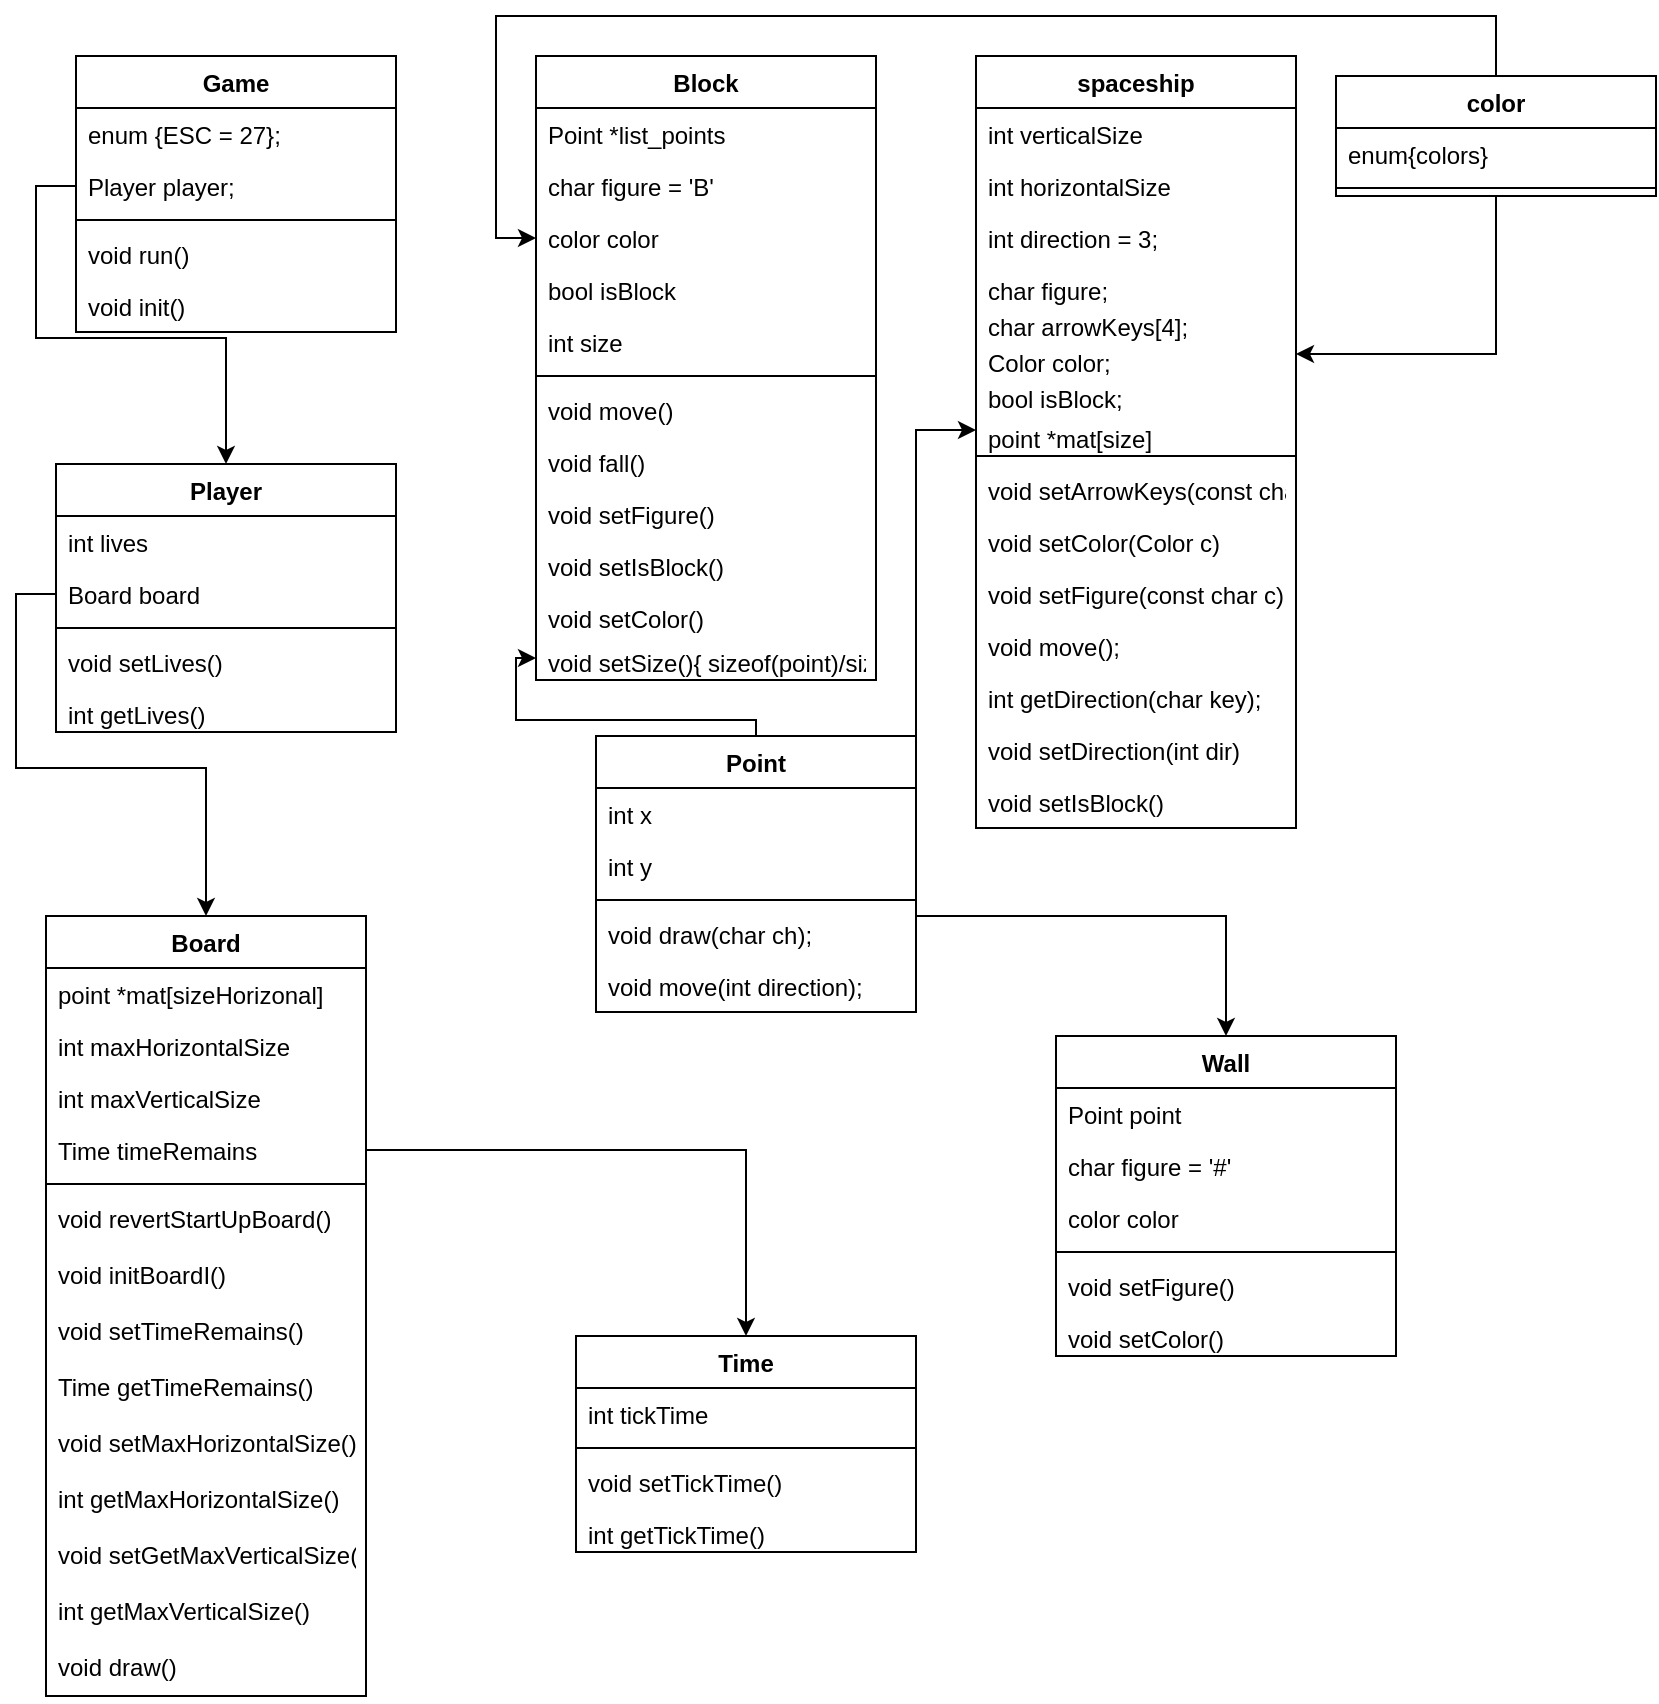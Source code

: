 <mxfile version="14.9.1" type="device"><diagram id="DJhmXPzA8lDThHN7qi4J" name="Page-1"><mxGraphModel dx="1084" dy="540" grid="1" gridSize="10" guides="1" tooltips="1" connect="1" arrows="1" fold="1" page="1" pageScale="1" pageWidth="850" pageHeight="1100" math="0" shadow="0"><root><mxCell id="0"/><mxCell id="1" parent="0"/><mxCell id="wnld1GB45Ghl0-1uUSJ4-1" value="Game" style="swimlane;fontStyle=1;align=center;verticalAlign=top;childLayout=stackLayout;horizontal=1;startSize=26;horizontalStack=0;resizeParent=1;resizeParentMax=0;resizeLast=0;collapsible=1;marginBottom=0;" vertex="1" parent="1"><mxGeometry x="50" y="40" width="160" height="138" as="geometry"/></mxCell><mxCell id="wnld1GB45Ghl0-1uUSJ4-2" value="&#9;enum {ESC = 27};&#10;" style="text;strokeColor=none;fillColor=none;align=left;verticalAlign=top;spacingLeft=4;spacingRight=4;overflow=hidden;rotatable=0;points=[[0,0.5],[1,0.5]];portConstraint=eastwest;" vertex="1" parent="wnld1GB45Ghl0-1uUSJ4-1"><mxGeometry y="26" width="160" height="26" as="geometry"/></mxCell><mxCell id="wnld1GB45Ghl0-1uUSJ4-6" value="&#9;Player player;&#10;" style="text;strokeColor=none;fillColor=none;align=left;verticalAlign=top;spacingLeft=4;spacingRight=4;overflow=hidden;rotatable=0;points=[[0,0.5],[1,0.5]];portConstraint=eastwest;" vertex="1" parent="wnld1GB45Ghl0-1uUSJ4-1"><mxGeometry y="52" width="160" height="26" as="geometry"/></mxCell><mxCell id="wnld1GB45Ghl0-1uUSJ4-3" value="" style="line;strokeWidth=1;fillColor=none;align=left;verticalAlign=middle;spacingTop=-1;spacingLeft=3;spacingRight=3;rotatable=0;labelPosition=right;points=[];portConstraint=eastwest;" vertex="1" parent="wnld1GB45Ghl0-1uUSJ4-1"><mxGeometry y="78" width="160" height="8" as="geometry"/></mxCell><mxCell id="wnld1GB45Ghl0-1uUSJ4-5" value="void run()" style="text;strokeColor=none;fillColor=none;align=left;verticalAlign=top;spacingLeft=4;spacingRight=4;overflow=hidden;rotatable=0;points=[[0,0.5],[1,0.5]];portConstraint=eastwest;" vertex="1" parent="wnld1GB45Ghl0-1uUSJ4-1"><mxGeometry y="86" width="160" height="26" as="geometry"/></mxCell><mxCell id="wnld1GB45Ghl0-1uUSJ4-4" value="void init()" style="text;strokeColor=none;fillColor=none;align=left;verticalAlign=top;spacingLeft=4;spacingRight=4;overflow=hidden;rotatable=0;points=[[0,0.5],[1,0.5]];portConstraint=eastwest;" vertex="1" parent="wnld1GB45Ghl0-1uUSJ4-1"><mxGeometry y="112" width="160" height="26" as="geometry"/></mxCell><mxCell id="wnld1GB45Ghl0-1uUSJ4-31" style="edgeStyle=orthogonalEdgeStyle;rounded=0;orthogonalLoop=1;jettySize=auto;html=1;entryX=0;entryY=0.5;entryDx=0;entryDy=0;" edge="1" parent="1" source="wnld1GB45Ghl0-1uUSJ4-7" target="wnld1GB45Ghl0-1uUSJ4-23"><mxGeometry relative="1" as="geometry"><Array as="points"><mxPoint x="470" y="227"/></Array></mxGeometry></mxCell><mxCell id="wnld1GB45Ghl0-1uUSJ4-74" style="edgeStyle=orthogonalEdgeStyle;rounded=0;orthogonalLoop=1;jettySize=auto;html=1;entryX=0;entryY=0.5;entryDx=0;entryDy=0;" edge="1" parent="1" source="wnld1GB45Ghl0-1uUSJ4-7" target="wnld1GB45Ghl0-1uUSJ4-73"><mxGeometry relative="1" as="geometry"><Array as="points"><mxPoint x="390" y="372"/><mxPoint x="270" y="372"/><mxPoint x="270" y="341"/></Array></mxGeometry></mxCell><mxCell id="wnld1GB45Ghl0-1uUSJ4-7" value="Point" style="swimlane;fontStyle=1;align=center;verticalAlign=top;childLayout=stackLayout;horizontal=1;startSize=26;horizontalStack=0;resizeParent=1;resizeParentMax=0;resizeLast=0;collapsible=1;marginBottom=0;" vertex="1" parent="1"><mxGeometry x="310" y="380" width="160" height="138" as="geometry"/></mxCell><mxCell id="wnld1GB45Ghl0-1uUSJ4-8" value="int x " style="text;strokeColor=none;fillColor=none;align=left;verticalAlign=top;spacingLeft=4;spacingRight=4;overflow=hidden;rotatable=0;points=[[0,0.5],[1,0.5]];portConstraint=eastwest;" vertex="1" parent="wnld1GB45Ghl0-1uUSJ4-7"><mxGeometry y="26" width="160" height="26" as="geometry"/></mxCell><mxCell id="wnld1GB45Ghl0-1uUSJ4-9" value="int y" style="text;strokeColor=none;fillColor=none;align=left;verticalAlign=top;spacingLeft=4;spacingRight=4;overflow=hidden;rotatable=0;points=[[0,0.5],[1,0.5]];portConstraint=eastwest;" vertex="1" parent="wnld1GB45Ghl0-1uUSJ4-7"><mxGeometry y="52" width="160" height="26" as="geometry"/></mxCell><mxCell id="wnld1GB45Ghl0-1uUSJ4-10" value="" style="line;strokeWidth=1;fillColor=none;align=left;verticalAlign=middle;spacingTop=-1;spacingLeft=3;spacingRight=3;rotatable=0;labelPosition=right;points=[];portConstraint=eastwest;" vertex="1" parent="wnld1GB45Ghl0-1uUSJ4-7"><mxGeometry y="78" width="160" height="8" as="geometry"/></mxCell><mxCell id="wnld1GB45Ghl0-1uUSJ4-11" value="&#9;void draw(char ch);&#10;" style="text;strokeColor=none;fillColor=none;align=left;verticalAlign=top;spacingLeft=4;spacingRight=4;overflow=hidden;rotatable=0;points=[[0,0.5],[1,0.5]];portConstraint=eastwest;" vertex="1" parent="wnld1GB45Ghl0-1uUSJ4-7"><mxGeometry y="86" width="160" height="26" as="geometry"/></mxCell><mxCell id="wnld1GB45Ghl0-1uUSJ4-12" value="&#9;void move(int direction);&#10;" style="text;strokeColor=none;fillColor=none;align=left;verticalAlign=top;spacingLeft=4;spacingRight=4;overflow=hidden;rotatable=0;points=[[0,0.5],[1,0.5]];portConstraint=eastwest;" vertex="1" parent="wnld1GB45Ghl0-1uUSJ4-7"><mxGeometry y="112" width="160" height="26" as="geometry"/></mxCell><mxCell id="wnld1GB45Ghl0-1uUSJ4-13" value="spaceship" style="swimlane;fontStyle=1;align=center;verticalAlign=top;childLayout=stackLayout;horizontal=1;startSize=26;horizontalStack=0;resizeParent=1;resizeParentMax=0;resizeLast=0;collapsible=1;marginBottom=0;" vertex="1" parent="1"><mxGeometry x="500" y="40" width="160" height="386" as="geometry"/></mxCell><mxCell id="wnld1GB45Ghl0-1uUSJ4-14" value="int verticalSize" style="text;strokeColor=none;fillColor=none;align=left;verticalAlign=top;spacingLeft=4;spacingRight=4;overflow=hidden;rotatable=0;points=[[0,0.5],[1,0.5]];portConstraint=eastwest;" vertex="1" parent="wnld1GB45Ghl0-1uUSJ4-13"><mxGeometry y="26" width="160" height="26" as="geometry"/></mxCell><mxCell id="wnld1GB45Ghl0-1uUSJ4-15" value="int horizontalSize" style="text;strokeColor=none;fillColor=none;align=left;verticalAlign=top;spacingLeft=4;spacingRight=4;overflow=hidden;rotatable=0;points=[[0,0.5],[1,0.5]];portConstraint=eastwest;" vertex="1" parent="wnld1GB45Ghl0-1uUSJ4-13"><mxGeometry y="52" width="160" height="26" as="geometry"/></mxCell><mxCell id="wnld1GB45Ghl0-1uUSJ4-19" value="&#9;int direction = 3; &#10;" style="text;strokeColor=none;fillColor=none;align=left;verticalAlign=top;spacingLeft=4;spacingRight=4;overflow=hidden;rotatable=0;points=[[0,0.5],[1,0.5]];portConstraint=eastwest;" vertex="1" parent="wnld1GB45Ghl0-1uUSJ4-13"><mxGeometry y="78" width="160" height="26" as="geometry"/></mxCell><mxCell id="wnld1GB45Ghl0-1uUSJ4-21" value="&#9;char figure;&#10;" style="text;strokeColor=none;fillColor=none;align=left;verticalAlign=top;spacingLeft=4;spacingRight=4;overflow=hidden;rotatable=0;points=[[0,0.5],[1,0.5]];portConstraint=eastwest;" vertex="1" parent="wnld1GB45Ghl0-1uUSJ4-13"><mxGeometry y="104" width="160" height="18" as="geometry"/></mxCell><mxCell id="wnld1GB45Ghl0-1uUSJ4-20" value="&#9;char arrowKeys[4];&#10;" style="text;strokeColor=none;fillColor=none;align=left;verticalAlign=top;spacingLeft=4;spacingRight=4;overflow=hidden;rotatable=0;points=[[0,0.5],[1,0.5]];portConstraint=eastwest;" vertex="1" parent="wnld1GB45Ghl0-1uUSJ4-13"><mxGeometry y="122" width="160" height="18" as="geometry"/></mxCell><mxCell id="wnld1GB45Ghl0-1uUSJ4-22" value="&#9;Color color;" style="text;strokeColor=none;fillColor=none;align=left;verticalAlign=top;spacingLeft=4;spacingRight=4;overflow=hidden;rotatable=0;points=[[0,0.5],[1,0.5]];portConstraint=eastwest;" vertex="1" parent="wnld1GB45Ghl0-1uUSJ4-13"><mxGeometry y="140" width="160" height="18" as="geometry"/></mxCell><mxCell id="wnld1GB45Ghl0-1uUSJ4-30" value="bool isBlock;" style="text;strokeColor=none;fillColor=none;align=left;verticalAlign=top;spacingLeft=4;spacingRight=4;overflow=hidden;rotatable=0;points=[[0,0.5],[1,0.5]];portConstraint=eastwest;" vertex="1" parent="wnld1GB45Ghl0-1uUSJ4-13"><mxGeometry y="158" width="160" height="20" as="geometry"/></mxCell><mxCell id="wnld1GB45Ghl0-1uUSJ4-23" value="point *mat[size]" style="text;strokeColor=none;fillColor=none;align=left;verticalAlign=top;spacingLeft=4;spacingRight=4;overflow=hidden;rotatable=0;points=[[0,0.5],[1,0.5]];portConstraint=eastwest;" vertex="1" parent="wnld1GB45Ghl0-1uUSJ4-13"><mxGeometry y="178" width="160" height="18" as="geometry"/></mxCell><mxCell id="wnld1GB45Ghl0-1uUSJ4-16" value="" style="line;strokeWidth=1;fillColor=none;align=left;verticalAlign=middle;spacingTop=-1;spacingLeft=3;spacingRight=3;rotatable=0;labelPosition=right;points=[];portConstraint=eastwest;" vertex="1" parent="wnld1GB45Ghl0-1uUSJ4-13"><mxGeometry y="196" width="160" height="8" as="geometry"/></mxCell><mxCell id="wnld1GB45Ghl0-1uUSJ4-17" value="void setArrowKeys(const char* keys) {" style="text;strokeColor=none;fillColor=none;align=left;verticalAlign=top;spacingLeft=4;spacingRight=4;overflow=hidden;rotatable=0;points=[[0,0.5],[1,0.5]];portConstraint=eastwest;" vertex="1" parent="wnld1GB45Ghl0-1uUSJ4-13"><mxGeometry y="204" width="160" height="26" as="geometry"/></mxCell><mxCell id="wnld1GB45Ghl0-1uUSJ4-18" value="&#9;void setColor(Color c)" style="text;strokeColor=none;fillColor=none;align=left;verticalAlign=top;spacingLeft=4;spacingRight=4;overflow=hidden;rotatable=0;points=[[0,0.5],[1,0.5]];portConstraint=eastwest;" vertex="1" parent="wnld1GB45Ghl0-1uUSJ4-13"><mxGeometry y="230" width="160" height="26" as="geometry"/></mxCell><mxCell id="wnld1GB45Ghl0-1uUSJ4-24" value="&#9;void setFigure(const char c) {&#10;" style="text;strokeColor=none;fillColor=none;align=left;verticalAlign=top;spacingLeft=4;spacingRight=4;overflow=hidden;rotatable=0;points=[[0,0.5],[1,0.5]];portConstraint=eastwest;" vertex="1" parent="wnld1GB45Ghl0-1uUSJ4-13"><mxGeometry y="256" width="160" height="26" as="geometry"/></mxCell><mxCell id="wnld1GB45Ghl0-1uUSJ4-25" value="&#9;void move();&#10;" style="text;strokeColor=none;fillColor=none;align=left;verticalAlign=top;spacingLeft=4;spacingRight=4;overflow=hidden;rotatable=0;points=[[0,0.5],[1,0.5]];portConstraint=eastwest;" vertex="1" parent="wnld1GB45Ghl0-1uUSJ4-13"><mxGeometry y="282" width="160" height="26" as="geometry"/></mxCell><mxCell id="wnld1GB45Ghl0-1uUSJ4-27" value="&#9;int getDirection(char key);&#10;" style="text;strokeColor=none;fillColor=none;align=left;verticalAlign=top;spacingLeft=4;spacingRight=4;overflow=hidden;rotatable=0;points=[[0,0.5],[1,0.5]];portConstraint=eastwest;" vertex="1" parent="wnld1GB45Ghl0-1uUSJ4-13"><mxGeometry y="308" width="160" height="26" as="geometry"/></mxCell><mxCell id="wnld1GB45Ghl0-1uUSJ4-29" value="&#9;void setDirection(int dir)" style="text;strokeColor=none;fillColor=none;align=left;verticalAlign=top;spacingLeft=4;spacingRight=4;overflow=hidden;rotatable=0;points=[[0,0.5],[1,0.5]];portConstraint=eastwest;" vertex="1" parent="wnld1GB45Ghl0-1uUSJ4-13"><mxGeometry y="334" width="160" height="26" as="geometry"/></mxCell><mxCell id="wnld1GB45Ghl0-1uUSJ4-70" value="void setIsBlock()" style="text;strokeColor=none;fillColor=none;align=left;verticalAlign=top;spacingLeft=4;spacingRight=4;overflow=hidden;rotatable=0;points=[[0,0.5],[1,0.5]];portConstraint=eastwest;" vertex="1" parent="wnld1GB45Ghl0-1uUSJ4-13"><mxGeometry y="360" width="160" height="26" as="geometry"/></mxCell><mxCell id="wnld1GB45Ghl0-1uUSJ4-38" style="edgeStyle=orthogonalEdgeStyle;rounded=0;orthogonalLoop=1;jettySize=auto;html=1;" edge="1" parent="1" source="wnld1GB45Ghl0-1uUSJ4-32" target="wnld1GB45Ghl0-1uUSJ4-22"><mxGeometry relative="1" as="geometry"/></mxCell><mxCell id="wnld1GB45Ghl0-1uUSJ4-62" style="edgeStyle=orthogonalEdgeStyle;rounded=0;orthogonalLoop=1;jettySize=auto;html=1;entryX=0;entryY=0.5;entryDx=0;entryDy=0;" edge="1" parent="1" source="wnld1GB45Ghl0-1uUSJ4-32" target="wnld1GB45Ghl0-1uUSJ4-61"><mxGeometry relative="1" as="geometry"><Array as="points"><mxPoint x="760" y="20"/><mxPoint x="260" y="20"/><mxPoint x="260" y="131"/></Array></mxGeometry></mxCell><mxCell id="wnld1GB45Ghl0-1uUSJ4-32" value="color" style="swimlane;fontStyle=1;align=center;verticalAlign=top;childLayout=stackLayout;horizontal=1;startSize=26;horizontalStack=0;resizeParent=1;resizeParentMax=0;resizeLast=0;collapsible=1;marginBottom=0;" vertex="1" parent="1"><mxGeometry x="680" y="50" width="160" height="60" as="geometry"/></mxCell><mxCell id="wnld1GB45Ghl0-1uUSJ4-33" value="enum{colors}" style="text;strokeColor=none;fillColor=none;align=left;verticalAlign=top;spacingLeft=4;spacingRight=4;overflow=hidden;rotatable=0;points=[[0,0.5],[1,0.5]];portConstraint=eastwest;" vertex="1" parent="wnld1GB45Ghl0-1uUSJ4-32"><mxGeometry y="26" width="160" height="26" as="geometry"/></mxCell><mxCell id="wnld1GB45Ghl0-1uUSJ4-35" value="" style="line;strokeWidth=1;fillColor=none;align=left;verticalAlign=middle;spacingTop=-1;spacingLeft=3;spacingRight=3;rotatable=0;labelPosition=right;points=[];portConstraint=eastwest;" vertex="1" parent="wnld1GB45Ghl0-1uUSJ4-32"><mxGeometry y="52" width="160" height="8" as="geometry"/></mxCell><mxCell id="wnld1GB45Ghl0-1uUSJ4-39" value="Board" style="swimlane;fontStyle=1;align=center;verticalAlign=top;childLayout=stackLayout;horizontal=1;startSize=26;horizontalStack=0;resizeParent=1;resizeParentMax=0;resizeLast=0;collapsible=1;marginBottom=0;" vertex="1" parent="1"><mxGeometry x="35" y="470" width="160" height="390" as="geometry"/></mxCell><mxCell id="wnld1GB45Ghl0-1uUSJ4-40" value="point *mat[sizeHorizonal] " style="text;strokeColor=none;fillColor=none;align=left;verticalAlign=top;spacingLeft=4;spacingRight=4;overflow=hidden;rotatable=0;points=[[0,0.5],[1,0.5]];portConstraint=eastwest;" vertex="1" parent="wnld1GB45Ghl0-1uUSJ4-39"><mxGeometry y="26" width="160" height="26" as="geometry"/></mxCell><mxCell id="wnld1GB45Ghl0-1uUSJ4-50" value="int maxHorizontalSize" style="text;strokeColor=none;fillColor=none;align=left;verticalAlign=top;spacingLeft=4;spacingRight=4;overflow=hidden;rotatable=0;points=[[0,0.5],[1,0.5]];portConstraint=eastwest;" vertex="1" parent="wnld1GB45Ghl0-1uUSJ4-39"><mxGeometry y="52" width="160" height="26" as="geometry"/></mxCell><mxCell id="wnld1GB45Ghl0-1uUSJ4-52" value="int maxVerticalSize" style="text;strokeColor=none;fillColor=none;align=left;verticalAlign=top;spacingLeft=4;spacingRight=4;overflow=hidden;rotatable=0;points=[[0,0.5],[1,0.5]];portConstraint=eastwest;" vertex="1" parent="wnld1GB45Ghl0-1uUSJ4-39"><mxGeometry y="78" width="160" height="26" as="geometry"/></mxCell><mxCell id="wnld1GB45Ghl0-1uUSJ4-154" value="Time timeRemains" style="text;strokeColor=none;fillColor=none;align=left;verticalAlign=top;spacingLeft=4;spacingRight=4;overflow=hidden;rotatable=0;points=[[0,0.5],[1,0.5]];portConstraint=eastwest;" vertex="1" parent="wnld1GB45Ghl0-1uUSJ4-39"><mxGeometry y="104" width="160" height="26" as="geometry"/></mxCell><mxCell id="wnld1GB45Ghl0-1uUSJ4-42" value="" style="line;strokeWidth=1;fillColor=none;align=left;verticalAlign=middle;spacingTop=-1;spacingLeft=3;spacingRight=3;rotatable=0;labelPosition=right;points=[];portConstraint=eastwest;" vertex="1" parent="wnld1GB45Ghl0-1uUSJ4-39"><mxGeometry y="130" width="160" height="8" as="geometry"/></mxCell><mxCell id="wnld1GB45Ghl0-1uUSJ4-51" value="void revertStartUpBoard()" style="text;strokeColor=none;fillColor=none;align=left;verticalAlign=top;spacingLeft=4;spacingRight=4;overflow=hidden;rotatable=0;points=[[0,0.5],[1,0.5]];portConstraint=eastwest;" vertex="1" parent="wnld1GB45Ghl0-1uUSJ4-39"><mxGeometry y="138" width="160" height="28" as="geometry"/></mxCell><mxCell id="wnld1GB45Ghl0-1uUSJ4-54" value="void initBoardI()" style="text;strokeColor=none;fillColor=none;align=left;verticalAlign=top;spacingLeft=4;spacingRight=4;overflow=hidden;rotatable=0;points=[[0,0.5],[1,0.5]];portConstraint=eastwest;" vertex="1" parent="wnld1GB45Ghl0-1uUSJ4-39"><mxGeometry y="166" width="160" height="28" as="geometry"/></mxCell><mxCell id="wnld1GB45Ghl0-1uUSJ4-155" value="void setTimeRemains()" style="text;strokeColor=none;fillColor=none;align=left;verticalAlign=top;spacingLeft=4;spacingRight=4;overflow=hidden;rotatable=0;points=[[0,0.5],[1,0.5]];portConstraint=eastwest;" vertex="1" parent="wnld1GB45Ghl0-1uUSJ4-39"><mxGeometry y="194" width="160" height="28" as="geometry"/></mxCell><mxCell id="wnld1GB45Ghl0-1uUSJ4-156" value="Time getTimeRemains()" style="text;strokeColor=none;fillColor=none;align=left;verticalAlign=top;spacingLeft=4;spacingRight=4;overflow=hidden;rotatable=0;points=[[0,0.5],[1,0.5]];portConstraint=eastwest;" vertex="1" parent="wnld1GB45Ghl0-1uUSJ4-39"><mxGeometry y="222" width="160" height="28" as="geometry"/></mxCell><mxCell id="wnld1GB45Ghl0-1uUSJ4-157" value="void setMaxHorizontalSize()" style="text;strokeColor=none;fillColor=none;align=left;verticalAlign=top;spacingLeft=4;spacingRight=4;overflow=hidden;rotatable=0;points=[[0,0.5],[1,0.5]];portConstraint=eastwest;" vertex="1" parent="wnld1GB45Ghl0-1uUSJ4-39"><mxGeometry y="250" width="160" height="28" as="geometry"/></mxCell><mxCell id="wnld1GB45Ghl0-1uUSJ4-159" value="int getMaxHorizontalSize()" style="text;strokeColor=none;fillColor=none;align=left;verticalAlign=top;spacingLeft=4;spacingRight=4;overflow=hidden;rotatable=0;points=[[0,0.5],[1,0.5]];portConstraint=eastwest;" vertex="1" parent="wnld1GB45Ghl0-1uUSJ4-39"><mxGeometry y="278" width="160" height="28" as="geometry"/></mxCell><mxCell id="wnld1GB45Ghl0-1uUSJ4-160" value="void setGetMaxVerticalSize()" style="text;strokeColor=none;fillColor=none;align=left;verticalAlign=top;spacingLeft=4;spacingRight=4;overflow=hidden;rotatable=0;points=[[0,0.5],[1,0.5]];portConstraint=eastwest;" vertex="1" parent="wnld1GB45Ghl0-1uUSJ4-39"><mxGeometry y="306" width="160" height="28" as="geometry"/></mxCell><mxCell id="wnld1GB45Ghl0-1uUSJ4-158" value="int getMaxVerticalSize()" style="text;strokeColor=none;fillColor=none;align=left;verticalAlign=top;spacingLeft=4;spacingRight=4;overflow=hidden;rotatable=0;points=[[0,0.5],[1,0.5]];portConstraint=eastwest;" vertex="1" parent="wnld1GB45Ghl0-1uUSJ4-39"><mxGeometry y="334" width="160" height="28" as="geometry"/></mxCell><mxCell id="wnld1GB45Ghl0-1uUSJ4-53" value="void draw()" style="text;strokeColor=none;fillColor=none;align=left;verticalAlign=top;spacingLeft=4;spacingRight=4;overflow=hidden;rotatable=0;points=[[0,0.5],[1,0.5]];portConstraint=eastwest;" vertex="1" parent="wnld1GB45Ghl0-1uUSJ4-39"><mxGeometry y="362" width="160" height="28" as="geometry"/></mxCell><mxCell id="wnld1GB45Ghl0-1uUSJ4-55" value="Block" style="swimlane;fontStyle=1;align=center;verticalAlign=top;childLayout=stackLayout;horizontal=1;startSize=26;horizontalStack=0;resizeParent=1;resizeParentMax=0;resizeLast=0;collapsible=1;marginBottom=0;" vertex="1" parent="1"><mxGeometry x="280" y="40" width="170" height="312" as="geometry"/></mxCell><mxCell id="wnld1GB45Ghl0-1uUSJ4-56" value="Point *list_points " style="text;strokeColor=none;fillColor=none;align=left;verticalAlign=top;spacingLeft=4;spacingRight=4;overflow=hidden;rotatable=0;points=[[0,0.5],[1,0.5]];portConstraint=eastwest;" vertex="1" parent="wnld1GB45Ghl0-1uUSJ4-55"><mxGeometry y="26" width="170" height="26" as="geometry"/></mxCell><mxCell id="wnld1GB45Ghl0-1uUSJ4-57" value="char figure = 'B'" style="text;strokeColor=none;fillColor=none;align=left;verticalAlign=top;spacingLeft=4;spacingRight=4;overflow=hidden;rotatable=0;points=[[0,0.5],[1,0.5]];portConstraint=eastwest;" vertex="1" parent="wnld1GB45Ghl0-1uUSJ4-55"><mxGeometry y="52" width="170" height="26" as="geometry"/></mxCell><mxCell id="wnld1GB45Ghl0-1uUSJ4-61" value="color color" style="text;strokeColor=none;fillColor=none;align=left;verticalAlign=top;spacingLeft=4;spacingRight=4;overflow=hidden;rotatable=0;points=[[0,0.5],[1,0.5]];portConstraint=eastwest;" vertex="1" parent="wnld1GB45Ghl0-1uUSJ4-55"><mxGeometry y="78" width="170" height="26" as="geometry"/></mxCell><mxCell id="wnld1GB45Ghl0-1uUSJ4-63" value="bool isBlock" style="text;strokeColor=none;fillColor=none;align=left;verticalAlign=top;spacingLeft=4;spacingRight=4;overflow=hidden;rotatable=0;points=[[0,0.5],[1,0.5]];portConstraint=eastwest;" vertex="1" parent="wnld1GB45Ghl0-1uUSJ4-55"><mxGeometry y="104" width="170" height="26" as="geometry"/></mxCell><mxCell id="wnld1GB45Ghl0-1uUSJ4-71" value="int size" style="text;strokeColor=none;fillColor=none;align=left;verticalAlign=top;spacingLeft=4;spacingRight=4;overflow=hidden;rotatable=0;points=[[0,0.5],[1,0.5]];portConstraint=eastwest;" vertex="1" parent="wnld1GB45Ghl0-1uUSJ4-55"><mxGeometry y="130" width="170" height="26" as="geometry"/></mxCell><mxCell id="wnld1GB45Ghl0-1uUSJ4-58" value="" style="line;strokeWidth=1;fillColor=none;align=left;verticalAlign=middle;spacingTop=-1;spacingLeft=3;spacingRight=3;rotatable=0;labelPosition=right;points=[];portConstraint=eastwest;" vertex="1" parent="wnld1GB45Ghl0-1uUSJ4-55"><mxGeometry y="156" width="170" height="8" as="geometry"/></mxCell><mxCell id="wnld1GB45Ghl0-1uUSJ4-59" value="void move()" style="text;strokeColor=none;fillColor=none;align=left;verticalAlign=top;spacingLeft=4;spacingRight=4;overflow=hidden;rotatable=0;points=[[0,0.5],[1,0.5]];portConstraint=eastwest;" vertex="1" parent="wnld1GB45Ghl0-1uUSJ4-55"><mxGeometry y="164" width="170" height="26" as="geometry"/></mxCell><mxCell id="wnld1GB45Ghl0-1uUSJ4-65" value="void fall()" style="text;strokeColor=none;fillColor=none;align=left;verticalAlign=top;spacingLeft=4;spacingRight=4;overflow=hidden;rotatable=0;points=[[0,0.5],[1,0.5]];portConstraint=eastwest;" vertex="1" parent="wnld1GB45Ghl0-1uUSJ4-55"><mxGeometry y="190" width="170" height="26" as="geometry"/></mxCell><mxCell id="wnld1GB45Ghl0-1uUSJ4-67" value="void setFigure()" style="text;strokeColor=none;fillColor=none;align=left;verticalAlign=top;spacingLeft=4;spacingRight=4;overflow=hidden;rotatable=0;points=[[0,0.5],[1,0.5]];portConstraint=eastwest;" vertex="1" parent="wnld1GB45Ghl0-1uUSJ4-55"><mxGeometry y="216" width="170" height="26" as="geometry"/></mxCell><mxCell id="wnld1GB45Ghl0-1uUSJ4-68" value="void setIsBlock()" style="text;strokeColor=none;fillColor=none;align=left;verticalAlign=top;spacingLeft=4;spacingRight=4;overflow=hidden;rotatable=0;points=[[0,0.5],[1,0.5]];portConstraint=eastwest;" vertex="1" parent="wnld1GB45Ghl0-1uUSJ4-55"><mxGeometry y="242" width="170" height="26" as="geometry"/></mxCell><mxCell id="wnld1GB45Ghl0-1uUSJ4-69" value="void setColor()" style="text;strokeColor=none;fillColor=none;align=left;verticalAlign=top;spacingLeft=4;spacingRight=4;overflow=hidden;rotatable=0;points=[[0,0.5],[1,0.5]];portConstraint=eastwest;" vertex="1" parent="wnld1GB45Ghl0-1uUSJ4-55"><mxGeometry y="268" width="170" height="22" as="geometry"/></mxCell><mxCell id="wnld1GB45Ghl0-1uUSJ4-73" value="void setSize(){ sizeof(point)/sizeof(list_points[0]);}" style="text;strokeColor=none;fillColor=none;align=left;verticalAlign=top;spacingLeft=4;spacingRight=4;overflow=hidden;rotatable=0;points=[[0,0.5],[1,0.5]];portConstraint=eastwest;" vertex="1" parent="wnld1GB45Ghl0-1uUSJ4-55"><mxGeometry y="290" width="170" height="22" as="geometry"/></mxCell><mxCell id="wnld1GB45Ghl0-1uUSJ4-81" value="Wall" style="swimlane;fontStyle=1;align=center;verticalAlign=top;childLayout=stackLayout;horizontal=1;startSize=26;horizontalStack=0;resizeParent=1;resizeParentMax=0;resizeLast=0;collapsible=1;marginBottom=0;" vertex="1" parent="1"><mxGeometry x="540" y="530" width="170" height="160" as="geometry"/></mxCell><mxCell id="wnld1GB45Ghl0-1uUSJ4-82" value="Point point" style="text;strokeColor=none;fillColor=none;align=left;verticalAlign=top;spacingLeft=4;spacingRight=4;overflow=hidden;rotatable=0;points=[[0,0.5],[1,0.5]];portConstraint=eastwest;" vertex="1" parent="wnld1GB45Ghl0-1uUSJ4-81"><mxGeometry y="26" width="170" height="26" as="geometry"/></mxCell><mxCell id="wnld1GB45Ghl0-1uUSJ4-83" value="char figure = '#'" style="text;strokeColor=none;fillColor=none;align=left;verticalAlign=top;spacingLeft=4;spacingRight=4;overflow=hidden;rotatable=0;points=[[0,0.5],[1,0.5]];portConstraint=eastwest;" vertex="1" parent="wnld1GB45Ghl0-1uUSJ4-81"><mxGeometry y="52" width="170" height="26" as="geometry"/></mxCell><mxCell id="wnld1GB45Ghl0-1uUSJ4-84" value="color color" style="text;strokeColor=none;fillColor=none;align=left;verticalAlign=top;spacingLeft=4;spacingRight=4;overflow=hidden;rotatable=0;points=[[0,0.5],[1,0.5]];portConstraint=eastwest;" vertex="1" parent="wnld1GB45Ghl0-1uUSJ4-81"><mxGeometry y="78" width="170" height="26" as="geometry"/></mxCell><mxCell id="wnld1GB45Ghl0-1uUSJ4-87" value="" style="line;strokeWidth=1;fillColor=none;align=left;verticalAlign=middle;spacingTop=-1;spacingLeft=3;spacingRight=3;rotatable=0;labelPosition=right;points=[];portConstraint=eastwest;" vertex="1" parent="wnld1GB45Ghl0-1uUSJ4-81"><mxGeometry y="104" width="170" height="8" as="geometry"/></mxCell><mxCell id="wnld1GB45Ghl0-1uUSJ4-90" value="void setFigure()" style="text;strokeColor=none;fillColor=none;align=left;verticalAlign=top;spacingLeft=4;spacingRight=4;overflow=hidden;rotatable=0;points=[[0,0.5],[1,0.5]];portConstraint=eastwest;" vertex="1" parent="wnld1GB45Ghl0-1uUSJ4-81"><mxGeometry y="112" width="170" height="26" as="geometry"/></mxCell><mxCell id="wnld1GB45Ghl0-1uUSJ4-92" value="void setColor()" style="text;strokeColor=none;fillColor=none;align=left;verticalAlign=top;spacingLeft=4;spacingRight=4;overflow=hidden;rotatable=0;points=[[0,0.5],[1,0.5]];portConstraint=eastwest;" vertex="1" parent="wnld1GB45Ghl0-1uUSJ4-81"><mxGeometry y="138" width="170" height="22" as="geometry"/></mxCell><mxCell id="wnld1GB45Ghl0-1uUSJ4-128" value="Player" style="swimlane;fontStyle=1;align=center;verticalAlign=top;childLayout=stackLayout;horizontal=1;startSize=26;horizontalStack=0;resizeParent=1;resizeParentMax=0;resizeLast=0;collapsible=1;marginBottom=0;" vertex="1" parent="1"><mxGeometry x="40" y="244" width="170" height="134" as="geometry"/></mxCell><mxCell id="wnld1GB45Ghl0-1uUSJ4-129" value="int lives" style="text;strokeColor=none;fillColor=none;align=left;verticalAlign=top;spacingLeft=4;spacingRight=4;overflow=hidden;rotatable=0;points=[[0,0.5],[1,0.5]];portConstraint=eastwest;" vertex="1" parent="wnld1GB45Ghl0-1uUSJ4-128"><mxGeometry y="26" width="170" height="26" as="geometry"/></mxCell><mxCell id="wnld1GB45Ghl0-1uUSJ4-145" value="Board board" style="text;strokeColor=none;fillColor=none;align=left;verticalAlign=top;spacingLeft=4;spacingRight=4;overflow=hidden;rotatable=0;points=[[0,0.5],[1,0.5]];portConstraint=eastwest;" vertex="1" parent="wnld1GB45Ghl0-1uUSJ4-128"><mxGeometry y="52" width="170" height="26" as="geometry"/></mxCell><mxCell id="wnld1GB45Ghl0-1uUSJ4-132" value="" style="line;strokeWidth=1;fillColor=none;align=left;verticalAlign=middle;spacingTop=-1;spacingLeft=3;spacingRight=3;rotatable=0;labelPosition=right;points=[];portConstraint=eastwest;" vertex="1" parent="wnld1GB45Ghl0-1uUSJ4-128"><mxGeometry y="78" width="170" height="8" as="geometry"/></mxCell><mxCell id="wnld1GB45Ghl0-1uUSJ4-133" value="void setLives()" style="text;strokeColor=none;fillColor=none;align=left;verticalAlign=top;spacingLeft=4;spacingRight=4;overflow=hidden;rotatable=0;points=[[0,0.5],[1,0.5]];portConstraint=eastwest;" vertex="1" parent="wnld1GB45Ghl0-1uUSJ4-128"><mxGeometry y="86" width="170" height="26" as="geometry"/></mxCell><mxCell id="wnld1GB45Ghl0-1uUSJ4-134" value="int getLives()" style="text;strokeColor=none;fillColor=none;align=left;verticalAlign=top;spacingLeft=4;spacingRight=4;overflow=hidden;rotatable=0;points=[[0,0.5],[1,0.5]];portConstraint=eastwest;" vertex="1" parent="wnld1GB45Ghl0-1uUSJ4-128"><mxGeometry y="112" width="170" height="22" as="geometry"/></mxCell><mxCell id="wnld1GB45Ghl0-1uUSJ4-141" style="edgeStyle=orthogonalEdgeStyle;rounded=0;orthogonalLoop=1;jettySize=auto;html=1;entryX=0.5;entryY=0;entryDx=0;entryDy=0;exitX=1;exitY=0.5;exitDx=0;exitDy=0;" edge="1" parent="1" source="wnld1GB45Ghl0-1uUSJ4-8" target="wnld1GB45Ghl0-1uUSJ4-81"><mxGeometry relative="1" as="geometry"><Array as="points"><mxPoint x="470" y="470"/><mxPoint x="625" y="470"/></Array></mxGeometry></mxCell><mxCell id="wnld1GB45Ghl0-1uUSJ4-144" style="edgeStyle=orthogonalEdgeStyle;rounded=0;orthogonalLoop=1;jettySize=auto;html=1;entryX=0.5;entryY=0;entryDx=0;entryDy=0;" edge="1" parent="1" source="wnld1GB45Ghl0-1uUSJ4-6" target="wnld1GB45Ghl0-1uUSJ4-128"><mxGeometry relative="1" as="geometry"/></mxCell><mxCell id="wnld1GB45Ghl0-1uUSJ4-146" style="edgeStyle=orthogonalEdgeStyle;rounded=0;orthogonalLoop=1;jettySize=auto;html=1;entryX=0.5;entryY=0;entryDx=0;entryDy=0;" edge="1" parent="1" source="wnld1GB45Ghl0-1uUSJ4-145" target="wnld1GB45Ghl0-1uUSJ4-39"><mxGeometry relative="1" as="geometry"/></mxCell><mxCell id="wnld1GB45Ghl0-1uUSJ4-147" value="Time" style="swimlane;fontStyle=1;align=center;verticalAlign=top;childLayout=stackLayout;horizontal=1;startSize=26;horizontalStack=0;resizeParent=1;resizeParentMax=0;resizeLast=0;collapsible=1;marginBottom=0;" vertex="1" parent="1"><mxGeometry x="300" y="680" width="170" height="108" as="geometry"/></mxCell><mxCell id="wnld1GB45Ghl0-1uUSJ4-148" value="int tickTime" style="text;strokeColor=none;fillColor=none;align=left;verticalAlign=top;spacingLeft=4;spacingRight=4;overflow=hidden;rotatable=0;points=[[0,0.5],[1,0.5]];portConstraint=eastwest;" vertex="1" parent="wnld1GB45Ghl0-1uUSJ4-147"><mxGeometry y="26" width="170" height="26" as="geometry"/></mxCell><mxCell id="wnld1GB45Ghl0-1uUSJ4-151" value="" style="line;strokeWidth=1;fillColor=none;align=left;verticalAlign=middle;spacingTop=-1;spacingLeft=3;spacingRight=3;rotatable=0;labelPosition=right;points=[];portConstraint=eastwest;" vertex="1" parent="wnld1GB45Ghl0-1uUSJ4-147"><mxGeometry y="52" width="170" height="8" as="geometry"/></mxCell><mxCell id="wnld1GB45Ghl0-1uUSJ4-152" value="void setTickTime()" style="text;strokeColor=none;fillColor=none;align=left;verticalAlign=top;spacingLeft=4;spacingRight=4;overflow=hidden;rotatable=0;points=[[0,0.5],[1,0.5]];portConstraint=eastwest;" vertex="1" parent="wnld1GB45Ghl0-1uUSJ4-147"><mxGeometry y="60" width="170" height="26" as="geometry"/></mxCell><mxCell id="wnld1GB45Ghl0-1uUSJ4-162" value="int getTickTime()" style="text;strokeColor=none;fillColor=none;align=left;verticalAlign=top;spacingLeft=4;spacingRight=4;overflow=hidden;rotatable=0;points=[[0,0.5],[1,0.5]];portConstraint=eastwest;" vertex="1" parent="wnld1GB45Ghl0-1uUSJ4-147"><mxGeometry y="86" width="170" height="22" as="geometry"/></mxCell><mxCell id="wnld1GB45Ghl0-1uUSJ4-166" style="edgeStyle=orthogonalEdgeStyle;rounded=0;orthogonalLoop=1;jettySize=auto;html=1;" edge="1" parent="1" source="wnld1GB45Ghl0-1uUSJ4-154" target="wnld1GB45Ghl0-1uUSJ4-147"><mxGeometry relative="1" as="geometry"/></mxCell></root></mxGraphModel></diagram></mxfile>
